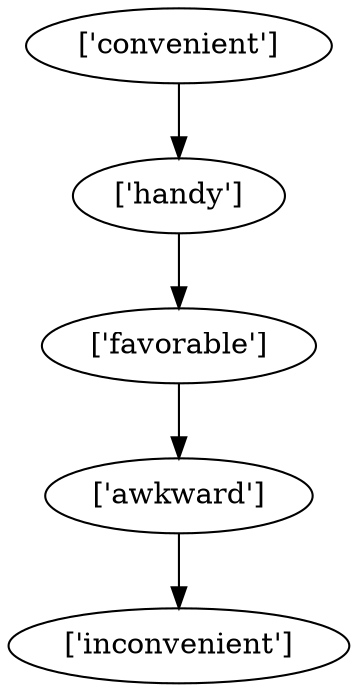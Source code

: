 strict digraph  {
	"['handy']" -> "['favorable']";
	"['favorable']" -> "['awkward']";
	"['awkward']" -> "['inconvenient']";
	"['convenient']" -> "['handy']";
}
